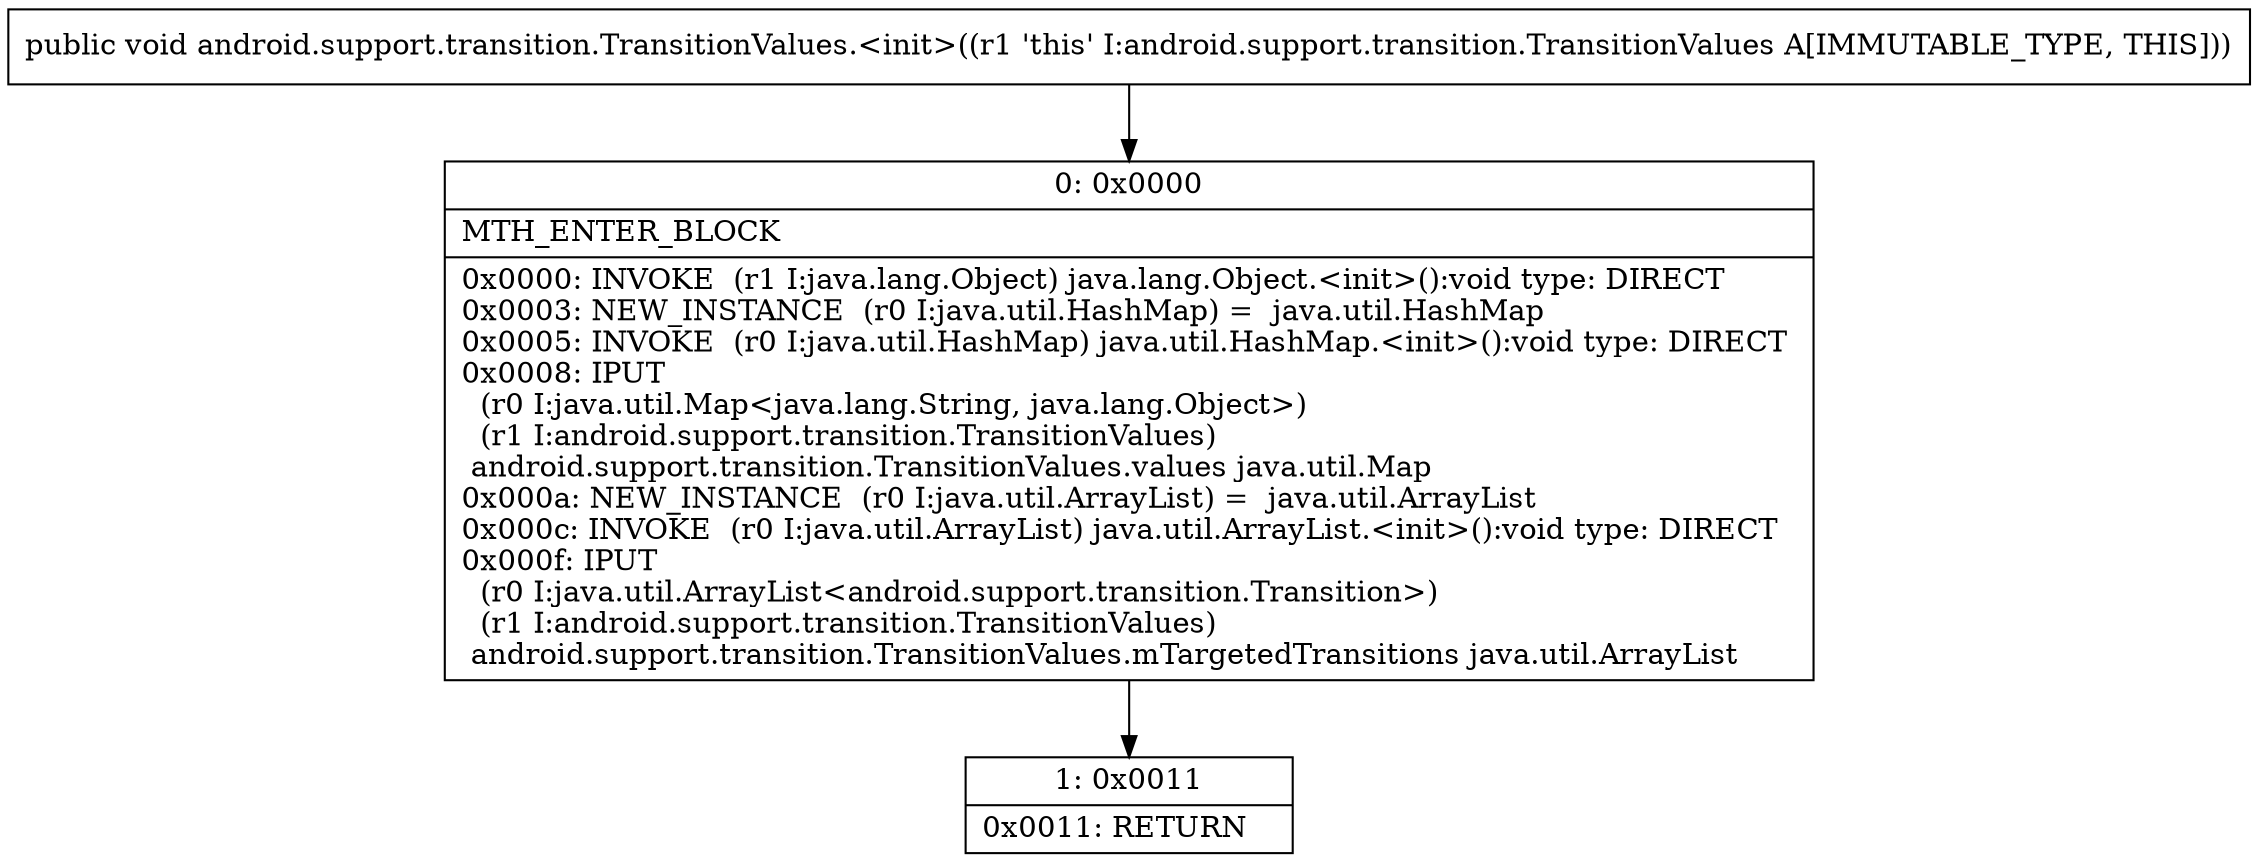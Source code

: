 digraph "CFG forandroid.support.transition.TransitionValues.\<init\>()V" {
Node_0 [shape=record,label="{0\:\ 0x0000|MTH_ENTER_BLOCK\l|0x0000: INVOKE  (r1 I:java.lang.Object) java.lang.Object.\<init\>():void type: DIRECT \l0x0003: NEW_INSTANCE  (r0 I:java.util.HashMap) =  java.util.HashMap \l0x0005: INVOKE  (r0 I:java.util.HashMap) java.util.HashMap.\<init\>():void type: DIRECT \l0x0008: IPUT  \l  (r0 I:java.util.Map\<java.lang.String, java.lang.Object\>)\l  (r1 I:android.support.transition.TransitionValues)\l android.support.transition.TransitionValues.values java.util.Map \l0x000a: NEW_INSTANCE  (r0 I:java.util.ArrayList) =  java.util.ArrayList \l0x000c: INVOKE  (r0 I:java.util.ArrayList) java.util.ArrayList.\<init\>():void type: DIRECT \l0x000f: IPUT  \l  (r0 I:java.util.ArrayList\<android.support.transition.Transition\>)\l  (r1 I:android.support.transition.TransitionValues)\l android.support.transition.TransitionValues.mTargetedTransitions java.util.ArrayList \l}"];
Node_1 [shape=record,label="{1\:\ 0x0011|0x0011: RETURN   \l}"];
MethodNode[shape=record,label="{public void android.support.transition.TransitionValues.\<init\>((r1 'this' I:android.support.transition.TransitionValues A[IMMUTABLE_TYPE, THIS])) }"];
MethodNode -> Node_0;
Node_0 -> Node_1;
}

